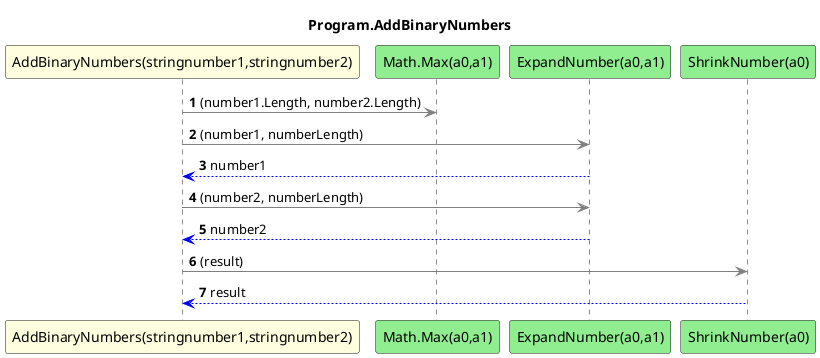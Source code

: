 @startuml Program.AddBinaryNumbers
title Program.AddBinaryNumbers
participant "AddBinaryNumbers(stringnumber1,stringnumber2)" as AddBinaryNumbers_p0_p1 #LightYellow
participant "Math.Max(a0,a1)" as Math_Max_a0_a1 #LightGreen
participant "ExpandNumber(a0,a1)" as ExpandNumber_a0_a1 #LightGreen
participant "ShrinkNumber(a0)" as ShrinkNumber_a0 #LightGreen
autonumber
AddBinaryNumbers_p0_p1 -[#grey]> Math_Max_a0_a1 : (number1.Length, number2.Length)
AddBinaryNumbers_p0_p1 -[#grey]> ExpandNumber_a0_a1 : (number1, numberLength)
ExpandNumber_a0_a1 -[#blue]-> AddBinaryNumbers_p0_p1 : number1
AddBinaryNumbers_p0_p1 -[#grey]> ExpandNumber_a0_a1 : (number2, numberLength)
ExpandNumber_a0_a1 -[#blue]-> AddBinaryNumbers_p0_p1 : number2
AddBinaryNumbers_p0_p1 -[#grey]> ShrinkNumber_a0 : (result)
ShrinkNumber_a0 -[#blue]-> AddBinaryNumbers_p0_p1 : result
@enduml
